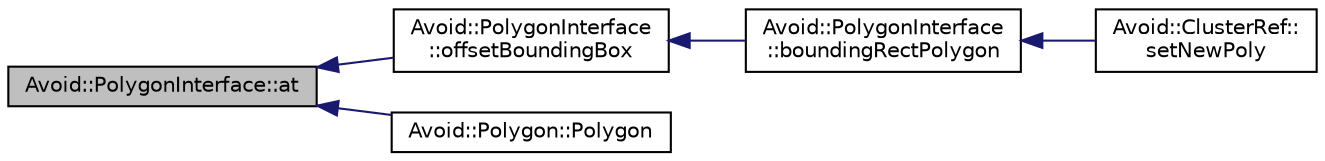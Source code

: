 digraph "Avoid::PolygonInterface::at"
{
  edge [fontname="Helvetica",fontsize="10",labelfontname="Helvetica",labelfontsize="10"];
  node [fontname="Helvetica",fontsize="10",shape=record];
  rankdir="LR";
  Node1 [label="Avoid::PolygonInterface::at",height=0.2,width=0.4,color="black", fillcolor="grey75", style="filled" fontcolor="black"];
  Node1 -> Node2 [dir="back",color="midnightblue",fontsize="10",style="solid",fontname="Helvetica"];
  Node2 [label="Avoid::PolygonInterface\l::offsetBoundingBox",height=0.2,width=0.4,color="black", fillcolor="white", style="filled",URL="$classAvoid_1_1PolygonInterface.html#af92b37a9eddfc22618faf49f74aa0df7",tooltip="Returns the bounding rectangle that contains this polygon wtih optionally some buffer space around it..."];
  Node2 -> Node3 [dir="back",color="midnightblue",fontsize="10",style="solid",fontname="Helvetica"];
  Node3 [label="Avoid::PolygonInterface\l::boundingRectPolygon",height=0.2,width=0.4,color="black", fillcolor="white", style="filled",URL="$classAvoid_1_1PolygonInterface.html#ae1f5a611c54292d95b37d3abd9b80804",tooltip="Returns the bounding rectangle for this polygon."];
  Node3 -> Node4 [dir="back",color="midnightblue",fontsize="10",style="solid",fontname="Helvetica"];
  Node4 [label="Avoid::ClusterRef::\lsetNewPoly",height=0.2,width=0.4,color="black", fillcolor="white", style="filled",URL="$classAvoid_1_1ClusterRef.html#a8bdf3a48e06ae25ae25121e781522f5f",tooltip="Update the polygon boundary for this cluster."];
  Node1 -> Node5 [dir="back",color="midnightblue",fontsize="10",style="solid",fontname="Helvetica"];
  Node5 [label="Avoid::Polygon::Polygon",height=0.2,width=0.4,color="black", fillcolor="white", style="filled",URL="$classAvoid_1_1Polygon.html#a73f9d5bd92622bd8db898246b0c2e194",tooltip="Constructs a new polygon from an existing Polygon."];
}
